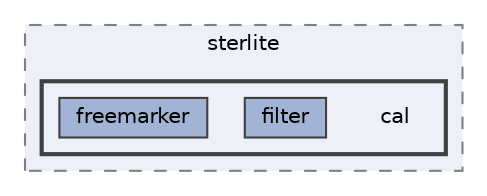 digraph "repository/mobile-app/src/main/java/com/sterlite/cal"
{
 // LATEX_PDF_SIZE
  bgcolor="transparent";
  edge [fontname=Helvetica,fontsize=10,labelfontname=Helvetica,labelfontsize=10];
  node [fontname=Helvetica,fontsize=10,shape=box,height=0.2,width=0.4];
  compound=true
  subgraph clusterdir_ce406778c0094c7e31969b4e6a613c95 {
    graph [ bgcolor="#edf0f7", pencolor="grey50", label="sterlite", fontname=Helvetica,fontsize=10 style="filled,dashed", URL="dir_ce406778c0094c7e31969b4e6a613c95.html",tooltip=""]
  subgraph clusterdir_e4cf9a952b8c18471fba4a09da007197 {
    graph [ bgcolor="#edf0f7", pencolor="grey25", label="", fontname=Helvetica,fontsize=10 style="filled,bold", URL="dir_e4cf9a952b8c18471fba4a09da007197.html",tooltip=""]
    dir_e4cf9a952b8c18471fba4a09da007197 [shape=plaintext, label="cal"];
  dir_010f756890fb9f2bb7e8bf57fd43e536 [label="filter", fillcolor="#a2b4d6", color="grey25", style="filled", URL="dir_010f756890fb9f2bb7e8bf57fd43e536.html",tooltip=""];
  dir_e71571443029a2ec57de61ece5a89533 [label="freemarker", fillcolor="#a2b4d6", color="grey25", style="filled", URL="dir_e71571443029a2ec57de61ece5a89533.html",tooltip=""];
  }
  }
}
